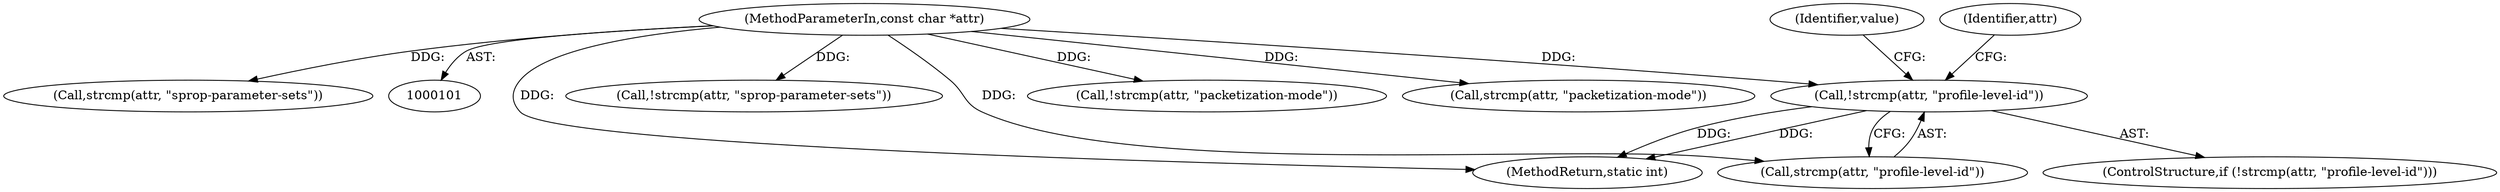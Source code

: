 digraph "0_FFmpeg_c42a1388a6d1bfd8001bf6a4241d8ca27e49326d@API" {
"1000144" [label="(Call,!strcmp(attr, \"profile-level-id\"))"];
"1000105" [label="(MethodParameterIn,const char *attr)"];
"1000224" [label="(MethodReturn,static int)"];
"1000160" [label="(Call,!strcmp(attr, \"sprop-parameter-sets\"))"];
"1000152" [label="(Identifier,value)"];
"1000145" [label="(Call,strcmp(attr, \"profile-level-id\"))"];
"1000105" [label="(MethodParameterIn,const char *attr)"];
"1000115" [label="(Call,!strcmp(attr, \"packetization-mode\"))"];
"1000143" [label="(ControlStructure,if (!strcmp(attr, \"profile-level-id\")))"];
"1000162" [label="(Identifier,attr)"];
"1000144" [label="(Call,!strcmp(attr, \"profile-level-id\"))"];
"1000116" [label="(Call,strcmp(attr, \"packetization-mode\"))"];
"1000161" [label="(Call,strcmp(attr, \"sprop-parameter-sets\"))"];
"1000144" -> "1000143"  [label="AST: "];
"1000144" -> "1000145"  [label="CFG: "];
"1000145" -> "1000144"  [label="AST: "];
"1000152" -> "1000144"  [label="CFG: "];
"1000162" -> "1000144"  [label="CFG: "];
"1000144" -> "1000224"  [label="DDG: "];
"1000144" -> "1000224"  [label="DDG: "];
"1000105" -> "1000144"  [label="DDG: "];
"1000105" -> "1000101"  [label="AST: "];
"1000105" -> "1000224"  [label="DDG: "];
"1000105" -> "1000115"  [label="DDG: "];
"1000105" -> "1000116"  [label="DDG: "];
"1000105" -> "1000145"  [label="DDG: "];
"1000105" -> "1000160"  [label="DDG: "];
"1000105" -> "1000161"  [label="DDG: "];
}
